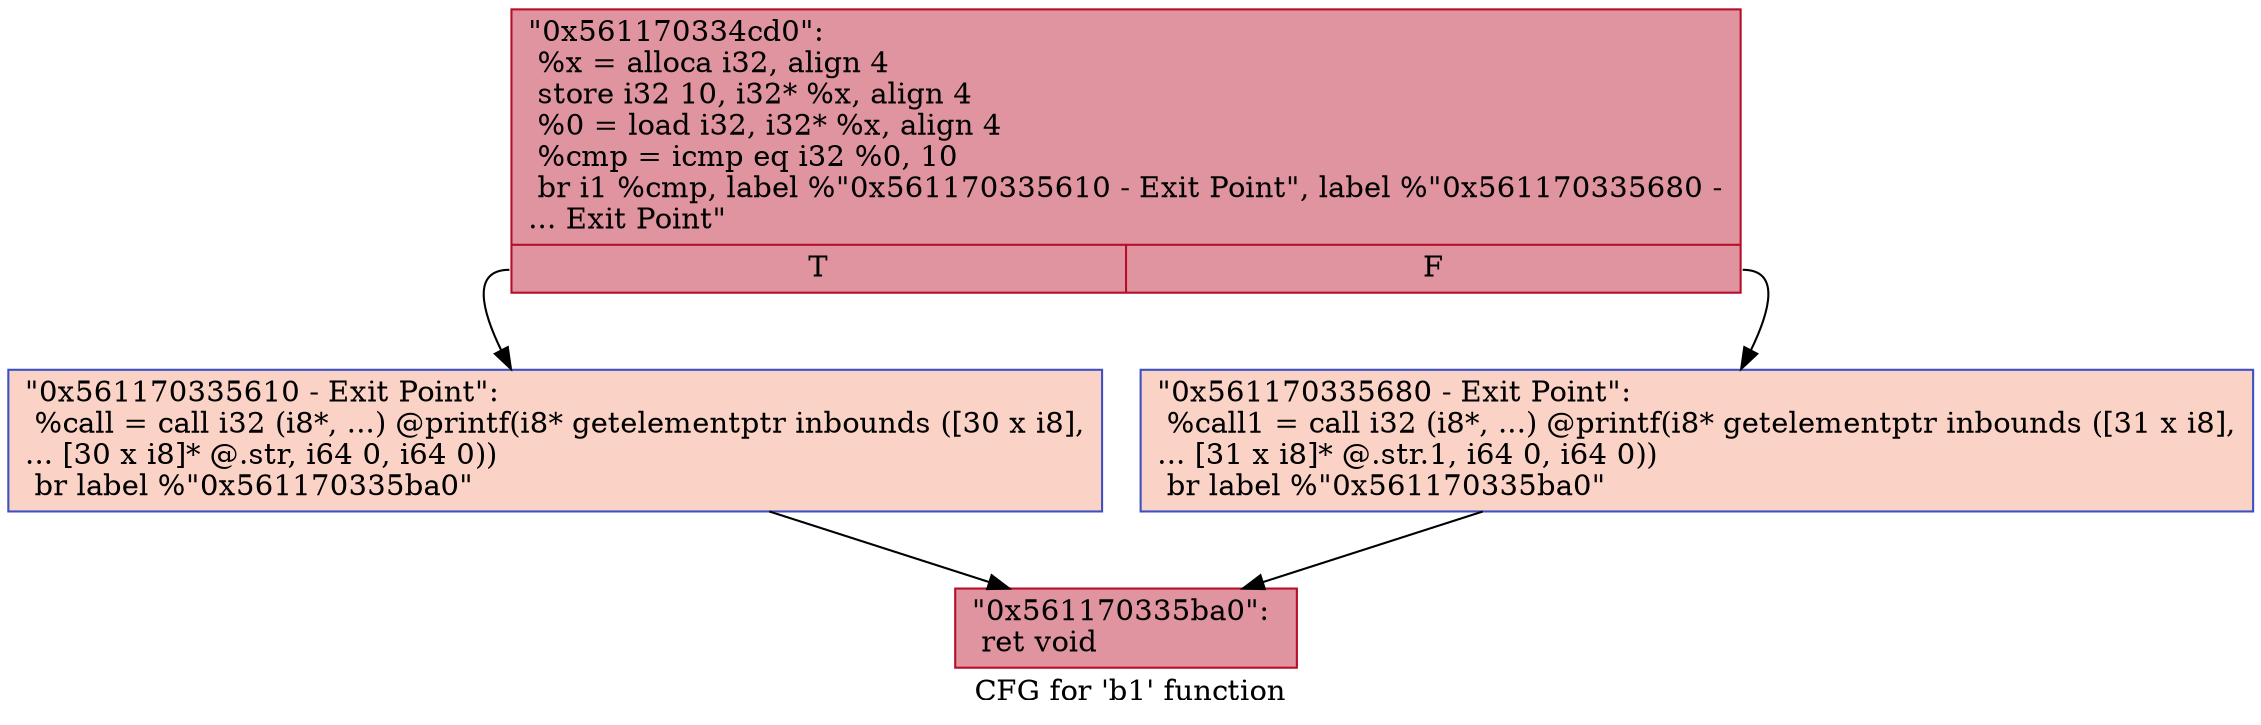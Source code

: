 digraph "CFG for 'b1' function" {
	label="CFG for 'b1' function";

	Node0x561170334cd0 [shape=record,color="#b70d28ff", style=filled, fillcolor="#b70d2870",label="{\"0x561170334cd0\":\l  %x = alloca i32, align 4\l  store i32 10, i32* %x, align 4\l  %0 = load i32, i32* %x, align 4\l  %cmp = icmp eq i32 %0, 10\l  br i1 %cmp, label %\"0x561170335610 - Exit Point\", label %\"0x561170335680 -\l... Exit Point\"\l|{<s0>T|<s1>F}}"];
	Node0x561170334cd0:s0 -> Node0x561170335610;
	Node0x561170334cd0:s1 -> Node0x561170335680;
	Node0x561170335610 [shape=record,color="#3d50c3ff", style=filled, fillcolor="#f59c7d70",label="{\"0x561170335610 - Exit Point\":                    \l  %call = call i32 (i8*, ...) @printf(i8* getelementptr inbounds ([30 x i8],\l... [30 x i8]* @.str, i64 0, i64 0))\l  br label %\"0x561170335ba0\"\l}"];
	Node0x561170335610 -> Node0x561170335ba0;
	Node0x561170335680 [shape=record,color="#3d50c3ff", style=filled, fillcolor="#f59c7d70",label="{\"0x561170335680 - Exit Point\":                    \l  %call1 = call i32 (i8*, ...) @printf(i8* getelementptr inbounds ([31 x i8],\l... [31 x i8]* @.str.1, i64 0, i64 0))\l  br label %\"0x561170335ba0\"\l}"];
	Node0x561170335680 -> Node0x561170335ba0;
	Node0x561170335ba0 [shape=record,color="#b70d28ff", style=filled, fillcolor="#b70d2870",label="{\"0x561170335ba0\":                                 \l  ret void\l}"];
}
